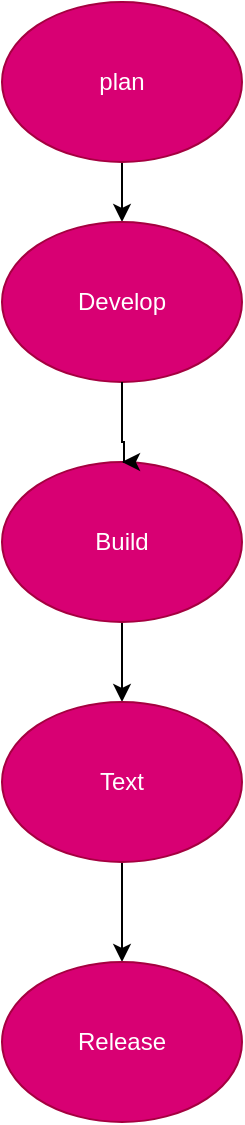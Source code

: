 <mxfile version="28.0.7">
  <diagram name="Page-1" id="B4Sl94_zx8Y2shrIZtoY">
    <mxGraphModel dx="1042" dy="562" grid="1" gridSize="10" guides="1" tooltips="1" connect="1" arrows="1" fold="1" page="1" pageScale="1" pageWidth="850" pageHeight="1100" math="0" shadow="0">
      <root>
        <mxCell id="0" />
        <mxCell id="1" parent="0" />
        <mxCell id="O1xYb7uJ8IjM_QD6SdKo-2" style="edgeStyle=orthogonalEdgeStyle;rounded=0;orthogonalLoop=1;jettySize=auto;html=1;exitX=0.5;exitY=1;exitDx=0;exitDy=0;" edge="1" parent="1" source="O1xYb7uJ8IjM_QD6SdKo-1">
          <mxGeometry relative="1" as="geometry">
            <mxPoint x="365" y="120" as="targetPoint" />
          </mxGeometry>
        </mxCell>
        <mxCell id="O1xYb7uJ8IjM_QD6SdKo-1" value="plan" style="ellipse;whiteSpace=wrap;html=1;fillColor=#d80073;fontColor=#ffffff;strokeColor=#A50040;" vertex="1" parent="1">
          <mxGeometry x="305" y="10" width="120" height="80" as="geometry" />
        </mxCell>
        <mxCell id="O1xYb7uJ8IjM_QD6SdKo-14" value="" style="edgeStyle=orthogonalEdgeStyle;rounded=0;orthogonalLoop=1;jettySize=auto;html=1;" edge="1" parent="1" source="O1xYb7uJ8IjM_QD6SdKo-3" target="O1xYb7uJ8IjM_QD6SdKo-6">
          <mxGeometry relative="1" as="geometry" />
        </mxCell>
        <mxCell id="O1xYb7uJ8IjM_QD6SdKo-3" value="Build" style="ellipse;whiteSpace=wrap;html=1;fillColor=#d80073;fontColor=#ffffff;strokeColor=#A50040;" vertex="1" parent="1">
          <mxGeometry x="305" y="240" width="120" height="80" as="geometry" />
        </mxCell>
        <mxCell id="O1xYb7uJ8IjM_QD6SdKo-4" value="Develop" style="ellipse;whiteSpace=wrap;html=1;fillColor=#d80073;fontColor=#ffffff;strokeColor=#A50040;" vertex="1" parent="1">
          <mxGeometry x="305" y="120" width="120" height="80" as="geometry" />
        </mxCell>
        <mxCell id="O1xYb7uJ8IjM_QD6SdKo-5" style="edgeStyle=orthogonalEdgeStyle;rounded=0;orthogonalLoop=1;jettySize=auto;html=1;" edge="1" parent="1" source="O1xYb7uJ8IjM_QD6SdKo-4">
          <mxGeometry relative="1" as="geometry">
            <mxPoint x="365" y="240" as="targetPoint" />
            <Array as="points">
              <mxPoint x="365" y="230" />
              <mxPoint x="366" y="230" />
            </Array>
          </mxGeometry>
        </mxCell>
        <mxCell id="O1xYb7uJ8IjM_QD6SdKo-16" value="" style="edgeStyle=orthogonalEdgeStyle;rounded=0;orthogonalLoop=1;jettySize=auto;html=1;" edge="1" parent="1" source="O1xYb7uJ8IjM_QD6SdKo-6" target="O1xYb7uJ8IjM_QD6SdKo-7">
          <mxGeometry relative="1" as="geometry" />
        </mxCell>
        <mxCell id="O1xYb7uJ8IjM_QD6SdKo-7" value="Release" style="ellipse;whiteSpace=wrap;html=1;fillColor=#d80073;fontColor=#ffffff;strokeColor=#A50040;" vertex="1" parent="1">
          <mxGeometry x="305" y="490" width="120" height="80" as="geometry" />
        </mxCell>
        <mxCell id="O1xYb7uJ8IjM_QD6SdKo-6" value="Text" style="ellipse;whiteSpace=wrap;html=1;fillColor=#d80073;fontColor=#ffffff;strokeColor=#A50040;" vertex="1" parent="1">
          <mxGeometry x="305" y="360" width="120" height="80" as="geometry" />
        </mxCell>
      </root>
    </mxGraphModel>
  </diagram>
</mxfile>
